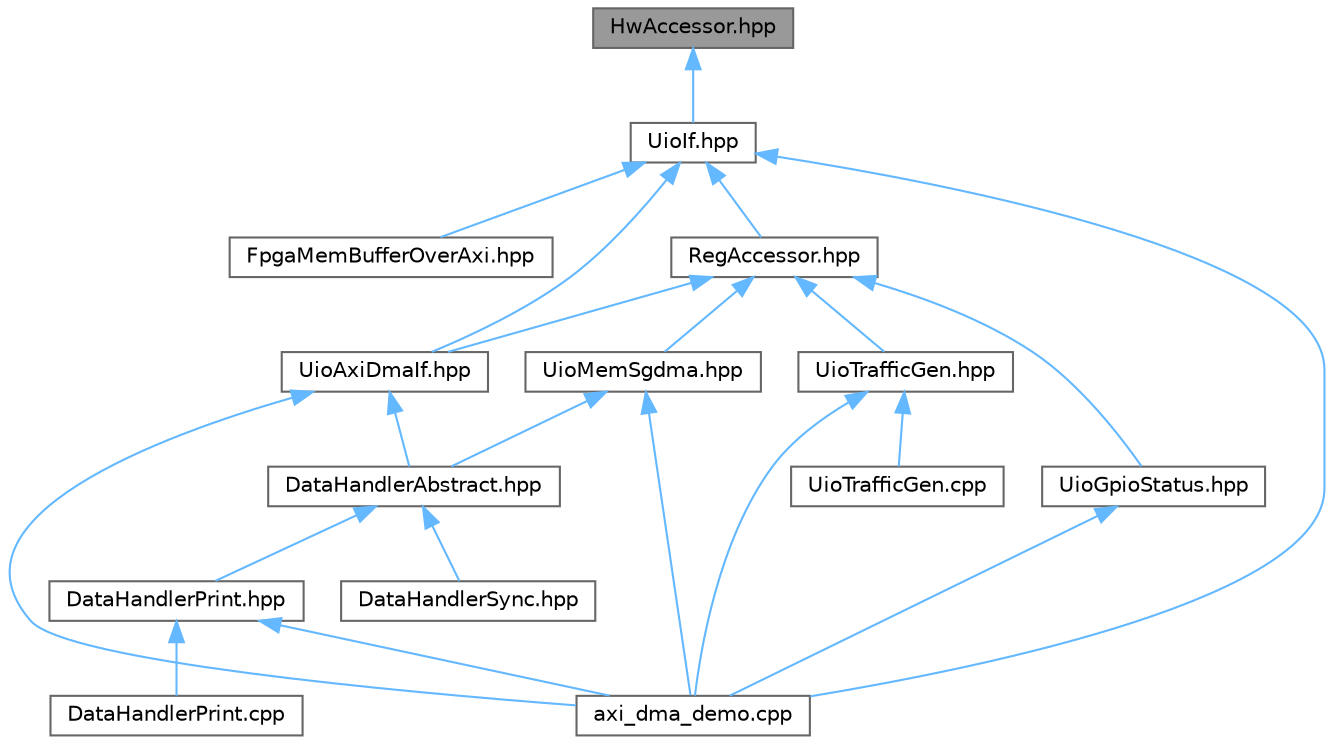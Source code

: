 digraph "HwAccessor.hpp"
{
 // INTERACTIVE_SVG=YES
 // LATEX_PDF_SIZE
  bgcolor="transparent";
  edge [fontname=Helvetica,fontsize=10,labelfontname=Helvetica,labelfontsize=10];
  node [fontname=Helvetica,fontsize=10,shape=box,height=0.2,width=0.4];
  Node1 [label="HwAccessor.hpp",height=0.2,width=0.4,color="gray40", fillcolor="grey60", style="filled", fontcolor="black",tooltip=" "];
  Node1 -> Node2 [dir="back",color="steelblue1",style="solid"];
  Node2 [label="UioIf.hpp",height=0.2,width=0.4,color="grey40", fillcolor="white", style="filled",URL="$_uio_if_8hpp.html",tooltip=" "];
  Node2 -> Node3 [dir="back",color="steelblue1",style="solid"];
  Node3 [label="FpgaMemBufferOverAxi.hpp",height=0.2,width=0.4,color="grey40", fillcolor="white", style="filled",URL="$_fpga_mem_buffer_over_axi_8hpp.html",tooltip=" "];
  Node2 -> Node4 [dir="back",color="steelblue1",style="solid"];
  Node4 [label="RegAccessor.hpp",height=0.2,width=0.4,color="grey40", fillcolor="white", style="filled",URL="$_reg_accessor_8hpp.html",tooltip=" "];
  Node4 -> Node5 [dir="back",color="steelblue1",style="solid"];
  Node5 [label="UioAxiDmaIf.hpp",height=0.2,width=0.4,color="grey40", fillcolor="white", style="filled",URL="$_uio_axi_dma_if_8hpp.html",tooltip=" "];
  Node5 -> Node6 [dir="back",color="steelblue1",style="solid"];
  Node6 [label="DataHandlerAbstract.hpp",height=0.2,width=0.4,color="grey40", fillcolor="white", style="filled",URL="$_data_handler_abstract_8hpp.html",tooltip=" "];
  Node6 -> Node7 [dir="back",color="steelblue1",style="solid"];
  Node7 [label="DataHandlerPrint.hpp",height=0.2,width=0.4,color="grey40", fillcolor="white", style="filled",URL="$_data_handler_print_8hpp.html",tooltip=" "];
  Node7 -> Node8 [dir="back",color="steelblue1",style="solid"];
  Node8 [label="DataHandlerPrint.cpp",height=0.2,width=0.4,color="grey40", fillcolor="white", style="filled",URL="$_data_handler_print_8cpp.html",tooltip=" "];
  Node7 -> Node9 [dir="back",color="steelblue1",style="solid"];
  Node9 [label="axi_dma_demo.cpp",height=0.2,width=0.4,color="grey40", fillcolor="white", style="filled",URL="$axi__dma__demo_8cpp.html",tooltip=" "];
  Node6 -> Node10 [dir="back",color="steelblue1",style="solid"];
  Node10 [label="DataHandlerSync.hpp",height=0.2,width=0.4,color="grey40", fillcolor="white", style="filled",URL="$_data_handler_sync_8hpp.html",tooltip=" "];
  Node5 -> Node9 [dir="back",color="steelblue1",style="solid"];
  Node4 -> Node11 [dir="back",color="steelblue1",style="solid"];
  Node11 [label="UioGpioStatus.hpp",height=0.2,width=0.4,color="grey40", fillcolor="white", style="filled",URL="$_uio_gpio_status_8hpp.html",tooltip=" "];
  Node11 -> Node9 [dir="back",color="steelblue1",style="solid"];
  Node4 -> Node12 [dir="back",color="steelblue1",style="solid"];
  Node12 [label="UioMemSgdma.hpp",height=0.2,width=0.4,color="grey40", fillcolor="white", style="filled",URL="$_uio_mem_sgdma_8hpp.html",tooltip=" "];
  Node12 -> Node6 [dir="back",color="steelblue1",style="solid"];
  Node12 -> Node9 [dir="back",color="steelblue1",style="solid"];
  Node4 -> Node13 [dir="back",color="steelblue1",style="solid"];
  Node13 [label="UioTrafficGen.hpp",height=0.2,width=0.4,color="grey40", fillcolor="white", style="filled",URL="$_uio_traffic_gen_8hpp.html",tooltip=" "];
  Node13 -> Node14 [dir="back",color="steelblue1",style="solid"];
  Node14 [label="UioTrafficGen.cpp",height=0.2,width=0.4,color="grey40", fillcolor="white", style="filled",URL="$_uio_traffic_gen_8cpp.html",tooltip=" "];
  Node13 -> Node9 [dir="back",color="steelblue1",style="solid"];
  Node2 -> Node5 [dir="back",color="steelblue1",style="solid"];
  Node2 -> Node9 [dir="back",color="steelblue1",style="solid"];
}
